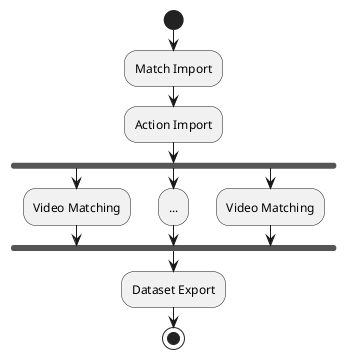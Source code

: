 @startuml

start
:Match Import;
:Action Import;

fork
:Video Matching;
fork again
:...;
fork again
:Video Matching;
end fork

:Dataset Export;
stop


@enduml

